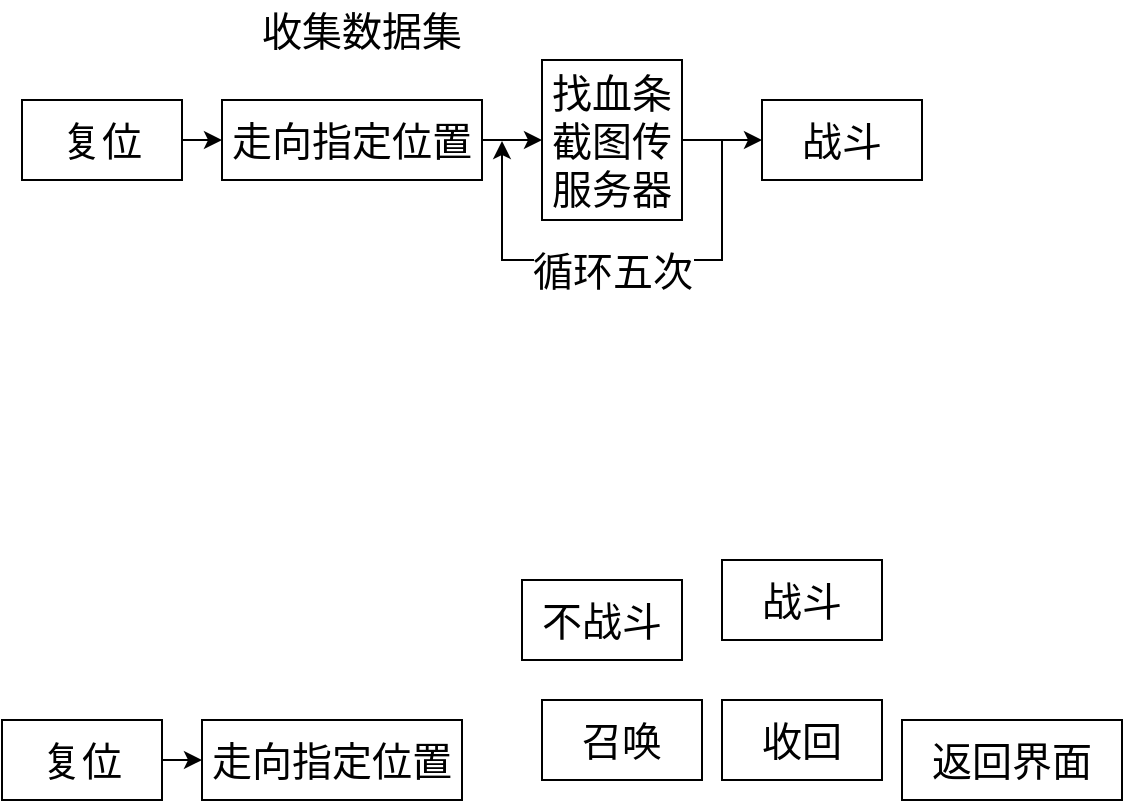 <mxfile version="26.0.16">
  <diagram name="第 1 页" id="NnoXjJgjK0HlXypN2feK">
    <mxGraphModel dx="1050" dy="1691" grid="1" gridSize="10" guides="1" tooltips="1" connect="1" arrows="1" fold="1" page="1" pageScale="1" pageWidth="827" pageHeight="1169" math="0" shadow="0">
      <root>
        <mxCell id="0" />
        <mxCell id="1" parent="0" />
        <mxCell id="cIEJ3m5f7yOJOoQ0Mt_8-1" value="&lt;font style=&quot;font-size: 20px;&quot;&gt;召唤&lt;/font&gt;" style="rounded=0;whiteSpace=wrap;html=1;" vertex="1" parent="1">
          <mxGeometry x="280" y="-800" width="80" height="40" as="geometry" />
        </mxCell>
        <mxCell id="cIEJ3m5f7yOJOoQ0Mt_8-2" value="&lt;font style=&quot;font-size: 20px;&quot;&gt;收回&lt;/font&gt;" style="rounded=0;whiteSpace=wrap;html=1;" vertex="1" parent="1">
          <mxGeometry x="370" y="-800" width="80" height="40" as="geometry" />
        </mxCell>
        <mxCell id="cIEJ3m5f7yOJOoQ0Mt_8-3" value="&lt;font style=&quot;font-size: 20px;&quot;&gt;返回界面&lt;/font&gt;" style="rounded=0;whiteSpace=wrap;html=1;" vertex="1" parent="1">
          <mxGeometry x="460" y="-790" width="110" height="40" as="geometry" />
        </mxCell>
        <mxCell id="cIEJ3m5f7yOJOoQ0Mt_8-4" value="&lt;span style=&quot;font-size: 20px;&quot;&gt;战斗&lt;/span&gt;" style="rounded=0;whiteSpace=wrap;html=1;" vertex="1" parent="1">
          <mxGeometry x="370" y="-870" width="80" height="40" as="geometry" />
        </mxCell>
        <mxCell id="cIEJ3m5f7yOJOoQ0Mt_8-9" style="edgeStyle=orthogonalEdgeStyle;rounded=0;orthogonalLoop=1;jettySize=auto;html=1;exitX=1;exitY=0.5;exitDx=0;exitDy=0;entryX=0;entryY=0.5;entryDx=0;entryDy=0;" edge="1" parent="1" source="cIEJ3m5f7yOJOoQ0Mt_8-5" target="cIEJ3m5f7yOJOoQ0Mt_8-7">
          <mxGeometry relative="1" as="geometry" />
        </mxCell>
        <mxCell id="cIEJ3m5f7yOJOoQ0Mt_8-5" value="&lt;font style=&quot;font-size: 20px;&quot;&gt;复位&lt;/font&gt;" style="rounded=0;whiteSpace=wrap;html=1;" vertex="1" parent="1">
          <mxGeometry x="10" y="-790" width="80" height="40" as="geometry" />
        </mxCell>
        <mxCell id="cIEJ3m5f7yOJOoQ0Mt_8-7" value="&lt;font style=&quot;font-size: 20px;&quot;&gt;走向指定位置&lt;/font&gt;" style="rounded=0;whiteSpace=wrap;html=1;" vertex="1" parent="1">
          <mxGeometry x="110" y="-790" width="130" height="40" as="geometry" />
        </mxCell>
        <mxCell id="cIEJ3m5f7yOJOoQ0Mt_8-11" value="&lt;font style=&quot;font-size: 20px;&quot;&gt;收集数据集&lt;/font&gt;" style="text;html=1;align=center;verticalAlign=middle;whiteSpace=wrap;rounded=0;" vertex="1" parent="1">
          <mxGeometry x="90" y="-1150" width="200" height="30" as="geometry" />
        </mxCell>
        <mxCell id="cIEJ3m5f7yOJOoQ0Mt_8-12" style="edgeStyle=orthogonalEdgeStyle;rounded=0;orthogonalLoop=1;jettySize=auto;html=1;exitX=1;exitY=0.5;exitDx=0;exitDy=0;entryX=0;entryY=0.5;entryDx=0;entryDy=0;" edge="1" parent="1" source="cIEJ3m5f7yOJOoQ0Mt_8-13" target="cIEJ3m5f7yOJOoQ0Mt_8-14">
          <mxGeometry relative="1" as="geometry" />
        </mxCell>
        <mxCell id="cIEJ3m5f7yOJOoQ0Mt_8-13" value="&lt;font style=&quot;font-size: 20px;&quot;&gt;复位&lt;/font&gt;" style="rounded=0;whiteSpace=wrap;html=1;" vertex="1" parent="1">
          <mxGeometry x="20" y="-1100" width="80" height="40" as="geometry" />
        </mxCell>
        <mxCell id="cIEJ3m5f7yOJOoQ0Mt_8-17" style="edgeStyle=orthogonalEdgeStyle;rounded=0;orthogonalLoop=1;jettySize=auto;html=1;exitX=1;exitY=0.5;exitDx=0;exitDy=0;entryX=0;entryY=0.5;entryDx=0;entryDy=0;" edge="1" parent="1" source="cIEJ3m5f7yOJOoQ0Mt_8-14" target="cIEJ3m5f7yOJOoQ0Mt_8-16">
          <mxGeometry relative="1" as="geometry" />
        </mxCell>
        <mxCell id="cIEJ3m5f7yOJOoQ0Mt_8-14" value="&lt;font style=&quot;font-size: 20px;&quot;&gt;走向指定位置&lt;/font&gt;" style="rounded=0;whiteSpace=wrap;html=1;" vertex="1" parent="1">
          <mxGeometry x="120" y="-1100" width="130" height="40" as="geometry" />
        </mxCell>
        <mxCell id="cIEJ3m5f7yOJOoQ0Mt_8-21" style="edgeStyle=orthogonalEdgeStyle;rounded=0;orthogonalLoop=1;jettySize=auto;html=1;exitX=1;exitY=0.5;exitDx=0;exitDy=0;" edge="1" parent="1" source="cIEJ3m5f7yOJOoQ0Mt_8-16">
          <mxGeometry relative="1" as="geometry">
            <mxPoint x="260" y="-1080" as="targetPoint" />
          </mxGeometry>
        </mxCell>
        <mxCell id="cIEJ3m5f7yOJOoQ0Mt_8-22" value="&lt;font style=&quot;font-size: 20px;&quot;&gt;循环五次&lt;/font&gt;" style="edgeLabel;html=1;align=center;verticalAlign=middle;resizable=0;points=[];" vertex="1" connectable="0" parent="cIEJ3m5f7yOJOoQ0Mt_8-21">
          <mxGeometry x="0.082" y="5" relative="1" as="geometry">
            <mxPoint as="offset" />
          </mxGeometry>
        </mxCell>
        <mxCell id="cIEJ3m5f7yOJOoQ0Mt_8-25" style="edgeStyle=orthogonalEdgeStyle;rounded=0;orthogonalLoop=1;jettySize=auto;html=1;" edge="1" parent="1" source="cIEJ3m5f7yOJOoQ0Mt_8-16" target="cIEJ3m5f7yOJOoQ0Mt_8-24">
          <mxGeometry relative="1" as="geometry" />
        </mxCell>
        <mxCell id="cIEJ3m5f7yOJOoQ0Mt_8-16" value="&lt;font style=&quot;font-size: 20px;&quot;&gt;找血条截图传服务器&lt;/font&gt;" style="rounded=0;whiteSpace=wrap;html=1;" vertex="1" parent="1">
          <mxGeometry x="280" y="-1120" width="70" height="80" as="geometry" />
        </mxCell>
        <mxCell id="cIEJ3m5f7yOJOoQ0Mt_8-18" value="&lt;span style=&quot;font-size: 20px;&quot;&gt;不战斗&lt;/span&gt;" style="rounded=0;whiteSpace=wrap;html=1;" vertex="1" parent="1">
          <mxGeometry x="270" y="-860" width="80" height="40" as="geometry" />
        </mxCell>
        <mxCell id="cIEJ3m5f7yOJOoQ0Mt_8-24" value="&lt;span style=&quot;font-size: 20px;&quot;&gt;战斗&lt;/span&gt;" style="rounded=0;whiteSpace=wrap;html=1;" vertex="1" parent="1">
          <mxGeometry x="390" y="-1100" width="80" height="40" as="geometry" />
        </mxCell>
      </root>
    </mxGraphModel>
  </diagram>
</mxfile>
